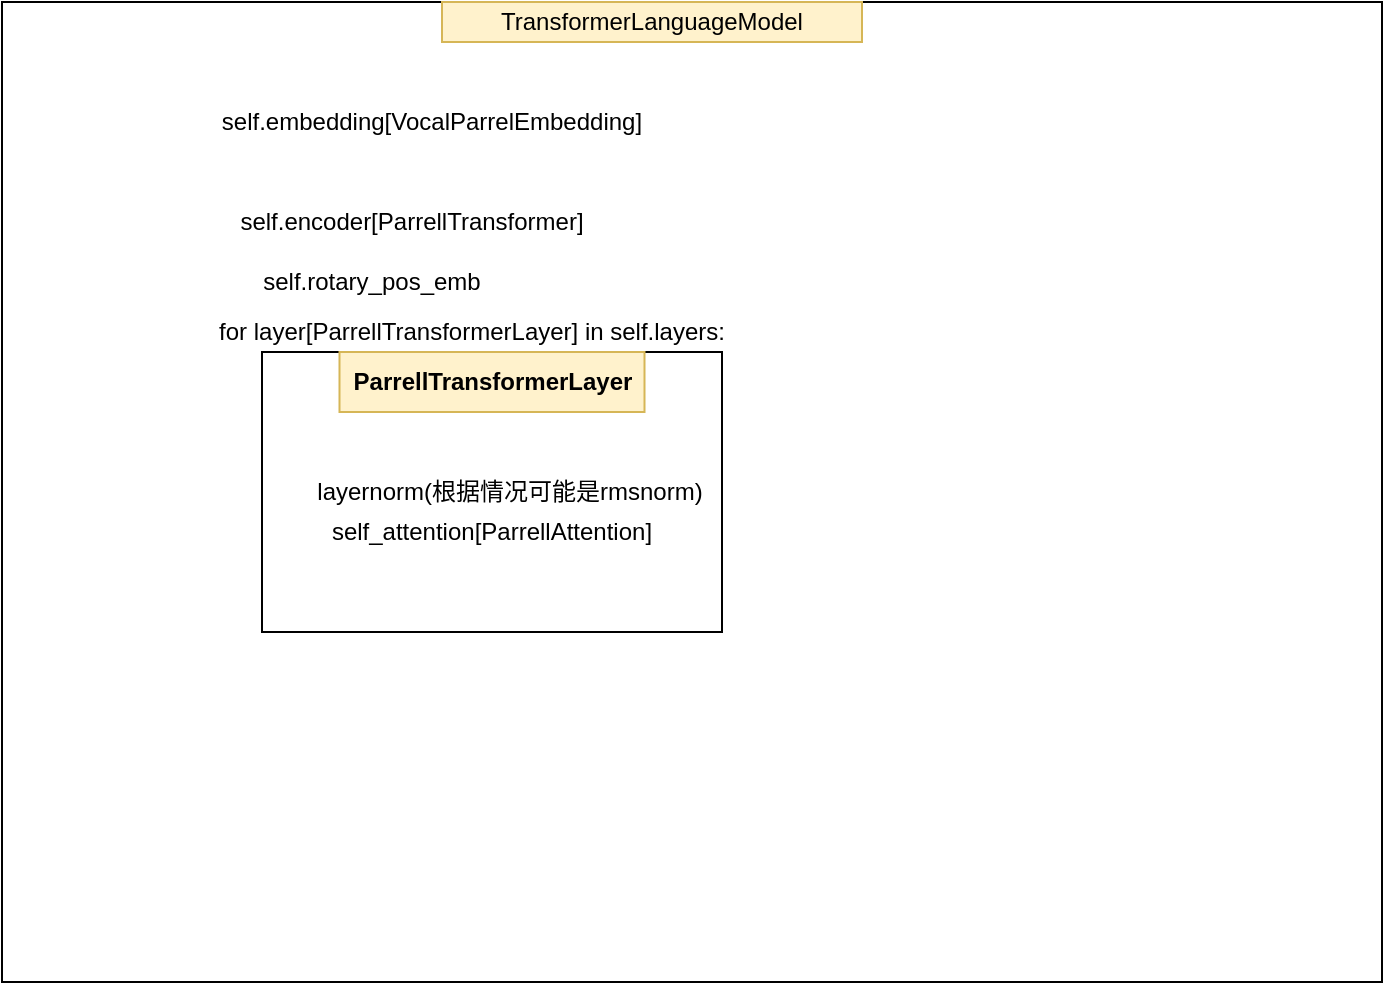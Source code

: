 <mxfile version="23.1.1" type="github">
  <diagram name="第 1 页" id="LpuoR3_FGBAFbbzr_1aX">
    <mxGraphModel dx="954" dy="581" grid="1" gridSize="10" guides="1" tooltips="1" connect="1" arrows="1" fold="1" page="1" pageScale="1" pageWidth="827" pageHeight="1169" math="0" shadow="0">
      <root>
        <mxCell id="0" />
        <mxCell id="1" parent="0" />
        <mxCell id="yQxvXU3ZpeApNaFA7GEC-1" value="" style="whiteSpace=wrap;html=1;align=left;" vertex="1" parent="1">
          <mxGeometry x="160" y="75" width="690" height="490" as="geometry" />
        </mxCell>
        <mxCell id="yQxvXU3ZpeApNaFA7GEC-3" value="TransformerLanguageModel" style="text;html=1;strokeColor=#d6b656;fillColor=#fff2cc;align=center;verticalAlign=middle;whiteSpace=wrap;rounded=0;" vertex="1" parent="1">
          <mxGeometry x="380" y="75" width="210" height="20" as="geometry" />
        </mxCell>
        <mxCell id="yQxvXU3ZpeApNaFA7GEC-4" value="self.embedding[VocalParrelEmbedding]" style="text;html=1;strokeColor=none;fillColor=none;align=center;verticalAlign=middle;whiteSpace=wrap;rounded=0;" vertex="1" parent="1">
          <mxGeometry x="250" y="120" width="250" height="30" as="geometry" />
        </mxCell>
        <mxCell id="yQxvXU3ZpeApNaFA7GEC-5" value="self.encoder[ParrellTransformer]" style="text;html=1;strokeColor=none;fillColor=none;align=center;verticalAlign=middle;whiteSpace=wrap;rounded=0;" vertex="1" parent="1">
          <mxGeometry x="240" y="170" width="250" height="30" as="geometry" />
        </mxCell>
        <mxCell id="yQxvXU3ZpeApNaFA7GEC-7" value="for layer[ParrellTransformerLayer] in self.layers:&lt;br&gt;" style="text;html=1;strokeColor=none;fillColor=none;align=center;verticalAlign=middle;whiteSpace=wrap;rounded=0;" vertex="1" parent="1">
          <mxGeometry x="210" y="220" width="370" height="40" as="geometry" />
        </mxCell>
        <mxCell id="yQxvXU3ZpeApNaFA7GEC-10" value="" style="rounded=0;whiteSpace=wrap;html=1;" vertex="1" parent="1">
          <mxGeometry x="290" y="250" width="230" height="140" as="geometry" />
        </mxCell>
        <mxCell id="yQxvXU3ZpeApNaFA7GEC-8" value="layernorm(根据情况可能是rmsnorm)" style="text;html=1;strokeColor=none;fillColor=none;align=center;verticalAlign=middle;whiteSpace=wrap;rounded=0;" vertex="1" parent="1">
          <mxGeometry x="229" y="300" width="370" height="40" as="geometry" />
        </mxCell>
        <mxCell id="yQxvXU3ZpeApNaFA7GEC-9" value="self_attention[ParrellAttention]" style="text;html=1;strokeColor=none;fillColor=none;align=center;verticalAlign=middle;whiteSpace=wrap;rounded=0;" vertex="1" parent="1">
          <mxGeometry x="220" y="320" width="370" height="40" as="geometry" />
        </mxCell>
        <mxCell id="yQxvXU3ZpeApNaFA7GEC-11" value="ParrellTransformerLayer" style="text;html=1;strokeColor=#d6b656;fillColor=#fff2cc;align=center;verticalAlign=middle;whiteSpace=wrap;rounded=0;fontStyle=1" vertex="1" parent="1">
          <mxGeometry x="328.75" y="250" width="152.5" height="30" as="geometry" />
        </mxCell>
        <mxCell id="yQxvXU3ZpeApNaFA7GEC-13" value="self.rotary_pos_emb" style="text;html=1;strokeColor=none;fillColor=none;align=center;verticalAlign=middle;whiteSpace=wrap;rounded=0;" vertex="1" parent="1">
          <mxGeometry x="220" y="200" width="250" height="30" as="geometry" />
        </mxCell>
      </root>
    </mxGraphModel>
  </diagram>
</mxfile>

